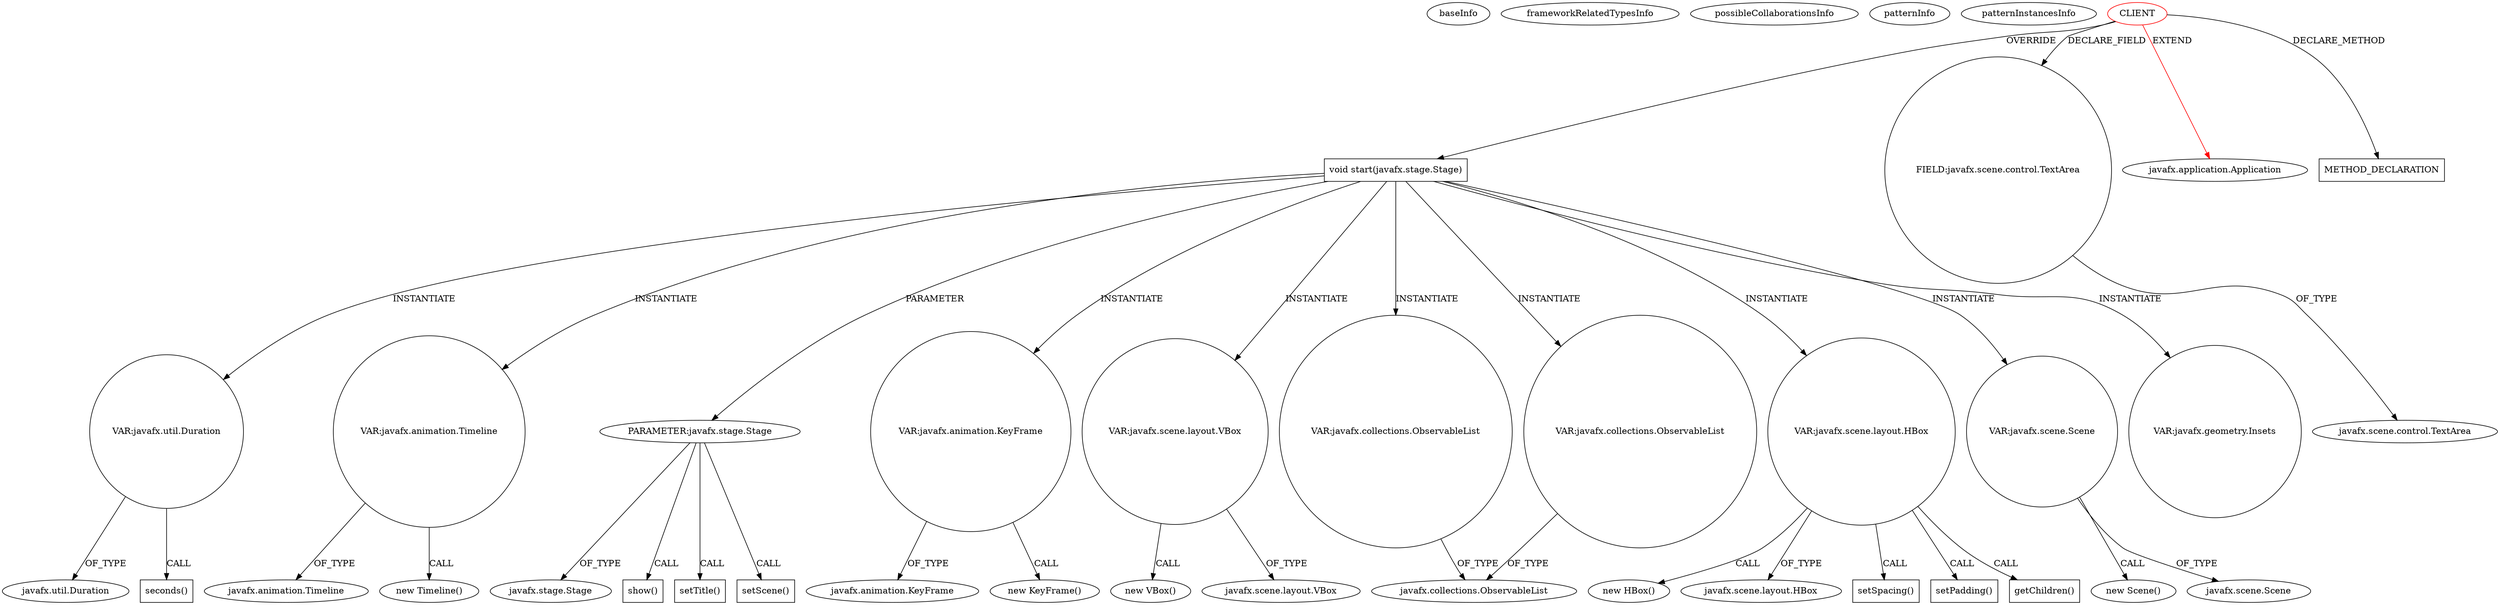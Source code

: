 digraph {
baseInfo[graphId=1009,category="pattern",isAnonymous=false,possibleRelation=false]
frameworkRelatedTypesInfo[0="javafx.application.Application"]
possibleCollaborationsInfo[]
patternInfo[frequency=2.0,patternRootClient=0]
patternInstancesInfo[0="Totenfluch-TPrivateChat-Client~/Totenfluch-TPrivateChat-Client/TPrivateChat-Client-master/TPvtChat-C/src/me/Totenfluch/pack/Main.java~Main~1483",1="kcy1860-viterbi~/kcy1860-viterbi/viterbi-master/src/ai/prob/viterbi/Driver.java~Driver~3432"]
70[label="javafx.util.Duration",vertexType="FRAMEWORK_CLASS_TYPE",isFrameworkType=false]
68[label="VAR:javafx.util.Duration",vertexType="VARIABLE_EXPRESION",isFrameworkType=false,shape=circle]
11[label="void start(javafx.stage.Stage)",vertexType="OVERRIDING_METHOD_DECLARATION",isFrameworkType=false,shape=box]
59[label="VAR:javafx.animation.Timeline",vertexType="VARIABLE_EXPRESION",isFrameworkType=false,shape=circle]
0[label="CLIENT",vertexType="ROOT_CLIENT_CLASS_DECLARATION",isFrameworkType=false,color=red]
12[label="PARAMETER:javafx.stage.Stage",vertexType="PARAMETER_DECLARATION",isFrameworkType=false]
7[label="FIELD:javafx.scene.control.TextArea",vertexType="FIELD_DECLARATION",isFrameworkType=false,shape=circle]
66[label="VAR:javafx.animation.KeyFrame",vertexType="VARIABLE_EXPRESION",isFrameworkType=false,shape=circle]
35[label="VAR:javafx.scene.layout.VBox",vertexType="VARIABLE_EXPRESION",isFrameworkType=false,shape=circle]
67[label="javafx.animation.KeyFrame",vertexType="FRAMEWORK_CLASS_TYPE",isFrameworkType=false]
60[label="javafx.animation.Timeline",vertexType="FRAMEWORK_CLASS_TYPE",isFrameworkType=false]
13[label="javafx.stage.Stage",vertexType="FRAMEWORK_CLASS_TYPE",isFrameworkType=false]
1[label="javafx.application.Application",vertexType="FRAMEWORK_CLASS_TYPE",isFrameworkType=false]
58[label="new Timeline()",vertexType="CONSTRUCTOR_CALL",isFrameworkType=false]
77[label="METHOD_DECLARATION",vertexType="CLIENT_METHOD_DECLARATION",isFrameworkType=false,shape=box]
34[label="new VBox()",vertexType="CONSTRUCTOR_CALL",isFrameworkType=false]
36[label="javafx.scene.layout.VBox",vertexType="FRAMEWORK_CLASS_TYPE",isFrameworkType=false]
37[label="VAR:javafx.collections.ObservableList",vertexType="VARIABLE_EXPRESION",isFrameworkType=false,shape=circle]
22[label="VAR:javafx.collections.ObservableList",vertexType="VARIABLE_EXPRESION",isFrameworkType=false,shape=circle]
24[label="javafx.collections.ObservableList",vertexType="FRAMEWORK_INTERFACE_TYPE",isFrameworkType=false]
65[label="new KeyFrame()",vertexType="CONSTRUCTOR_CALL",isFrameworkType=false]
57[label="show()",vertexType="INSIDE_CALL",isFrameworkType=false,shape=box]
6[label="javafx.scene.control.TextArea",vertexType="FRAMEWORK_CLASS_TYPE",isFrameworkType=false]
69[label="seconds()",vertexType="INSIDE_CALL",isFrameworkType=false,shape=box]
20[label="VAR:javafx.scene.layout.HBox",vertexType="VARIABLE_EXPRESION",isFrameworkType=false,shape=circle]
19[label="new HBox()",vertexType="CONSTRUCTOR_CALL",isFrameworkType=false]
21[label="javafx.scene.layout.HBox",vertexType="FRAMEWORK_CLASS_TYPE",isFrameworkType=false]
28[label="setSpacing()",vertexType="INSIDE_CALL",isFrameworkType=false,shape=box]
30[label="setPadding()",vertexType="INSIDE_CALL",isFrameworkType=false,shape=box]
26[label="getChildren()",vertexType="INSIDE_CALL",isFrameworkType=false,shape=box]
15[label="setTitle()",vertexType="INSIDE_CALL",isFrameworkType=false,shape=box]
54[label="VAR:javafx.scene.Scene",vertexType="VARIABLE_EXPRESION",isFrameworkType=false,shape=circle]
53[label="new Scene()",vertexType="CONSTRUCTOR_CALL",isFrameworkType=false]
52[label="setScene()",vertexType="INSIDE_CALL",isFrameworkType=false,shape=box]
55[label="javafx.scene.Scene",vertexType="FRAMEWORK_CLASS_TYPE",isFrameworkType=false]
32[label="VAR:javafx.geometry.Insets",vertexType="VARIABLE_EXPRESION",isFrameworkType=false,shape=circle]
20->19[label="CALL"]
0->77[label="DECLARE_METHOD"]
12->15[label="CALL"]
11->59[label="INSTANTIATE"]
54->55[label="OF_TYPE"]
0->11[label="OVERRIDE"]
12->13[label="OF_TYPE"]
0->1[label="EXTEND",color=red]
11->37[label="INSTANTIATE"]
68->69[label="CALL"]
59->60[label="OF_TYPE"]
37->24[label="OF_TYPE"]
68->70[label="OF_TYPE"]
11->66[label="INSTANTIATE"]
12->52[label="CALL"]
11->68[label="INSTANTIATE"]
20->21[label="OF_TYPE"]
66->67[label="OF_TYPE"]
66->65[label="CALL"]
11->54[label="INSTANTIATE"]
20->28[label="CALL"]
35->34[label="CALL"]
22->24[label="OF_TYPE"]
11->20[label="INSTANTIATE"]
11->22[label="INSTANTIATE"]
54->53[label="CALL"]
7->6[label="OF_TYPE"]
0->7[label="DECLARE_FIELD"]
11->32[label="INSTANTIATE"]
35->36[label="OF_TYPE"]
59->58[label="CALL"]
12->57[label="CALL"]
20->26[label="CALL"]
20->30[label="CALL"]
11->12[label="PARAMETER"]
11->35[label="INSTANTIATE"]
}
